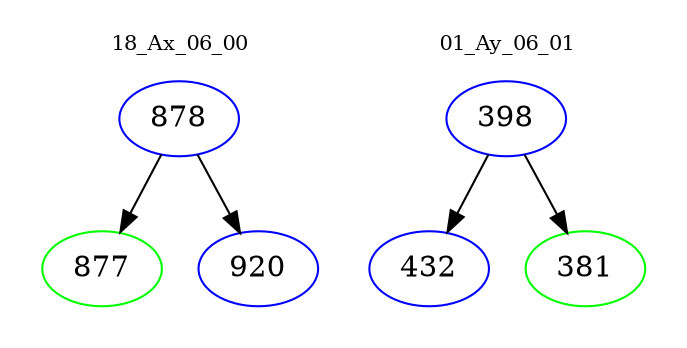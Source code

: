 digraph{
subgraph cluster_0 {
color = white
label = "18_Ax_06_00";
fontsize=10;
T0_878 [label="878", color="blue"]
T0_878 -> T0_877 [color="black"]
T0_877 [label="877", color="green"]
T0_878 -> T0_920 [color="black"]
T0_920 [label="920", color="blue"]
}
subgraph cluster_1 {
color = white
label = "01_Ay_06_01";
fontsize=10;
T1_398 [label="398", color="blue"]
T1_398 -> T1_432 [color="black"]
T1_432 [label="432", color="blue"]
T1_398 -> T1_381 [color="black"]
T1_381 [label="381", color="green"]
}
}
